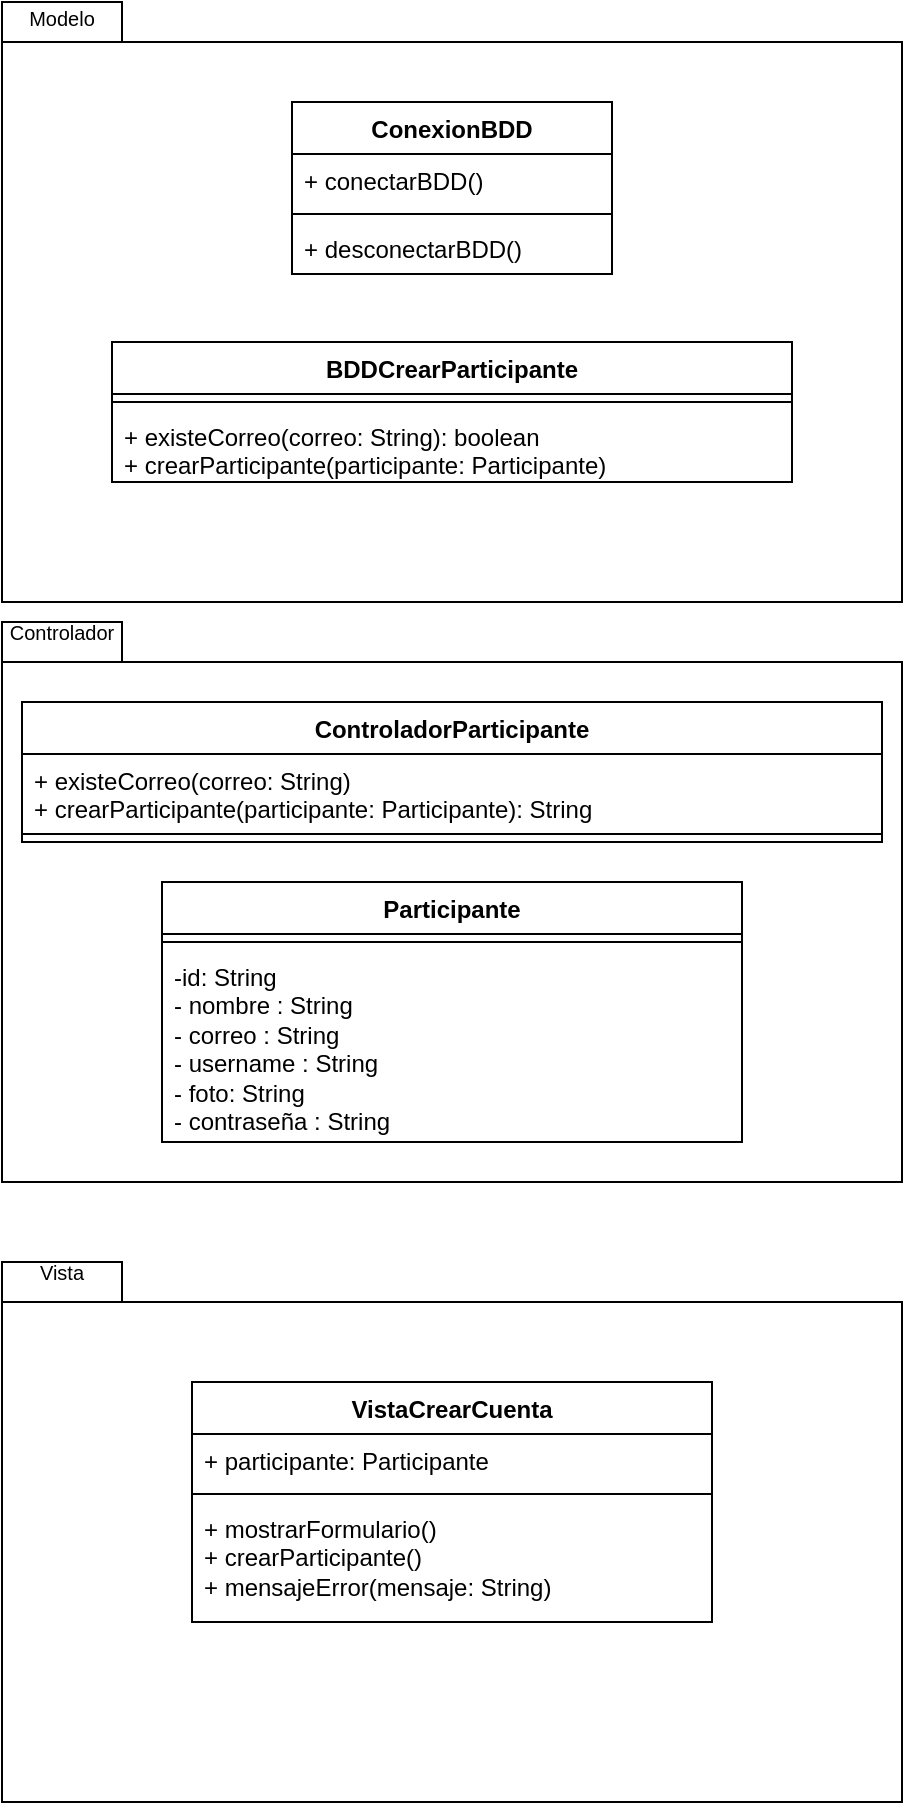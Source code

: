 <mxfile version="22.0.6" type="google">
  <diagram id="C5RBs43oDa-KdzZeNtuy" name="Page-1">
    <mxGraphModel grid="1" page="1" gridSize="10" guides="1" tooltips="1" connect="1" arrows="1" fold="1" pageScale="1" pageWidth="827" pageHeight="1169" math="0" shadow="0">
      <root>
        <mxCell id="WIyWlLk6GJQsqaUBKTNV-0" />
        <mxCell id="WIyWlLk6GJQsqaUBKTNV-1" parent="WIyWlLk6GJQsqaUBKTNV-0" />
        <mxCell id="m1pHEiOYZpdg6kw2jN30-0" value="" style="shape=folder;fontStyle=1;spacingTop=10;tabWidth=60;tabHeight=20;tabPosition=left;html=1;whiteSpace=wrap;" vertex="1" parent="WIyWlLk6GJQsqaUBKTNV-1">
          <mxGeometry x="50" y="30" width="450" height="300" as="geometry" />
        </mxCell>
        <mxCell id="m1pHEiOYZpdg6kw2jN30-1" value="ConexionBDD" style="swimlane;fontStyle=1;align=center;verticalAlign=top;childLayout=stackLayout;horizontal=1;startSize=26;horizontalStack=0;resizeParent=1;resizeParentMax=0;resizeLast=0;collapsible=1;marginBottom=0;whiteSpace=wrap;html=1;" vertex="1" parent="WIyWlLk6GJQsqaUBKTNV-1">
          <mxGeometry x="195" y="80" width="160" height="86" as="geometry" />
        </mxCell>
        <mxCell id="m1pHEiOYZpdg6kw2jN30-2" value="+ conectarBDD()" style="text;strokeColor=none;fillColor=none;align=left;verticalAlign=top;spacingLeft=4;spacingRight=4;overflow=hidden;rotatable=0;points=[[0,0.5],[1,0.5]];portConstraint=eastwest;whiteSpace=wrap;html=1;" vertex="1" parent="m1pHEiOYZpdg6kw2jN30-1">
          <mxGeometry y="26" width="160" height="26" as="geometry" />
        </mxCell>
        <mxCell id="m1pHEiOYZpdg6kw2jN30-3" value="" style="line;strokeWidth=1;fillColor=none;align=left;verticalAlign=middle;spacingTop=-1;spacingLeft=3;spacingRight=3;rotatable=0;labelPosition=right;points=[];portConstraint=eastwest;strokeColor=inherit;" vertex="1" parent="m1pHEiOYZpdg6kw2jN30-1">
          <mxGeometry y="52" width="160" height="8" as="geometry" />
        </mxCell>
        <mxCell id="m1pHEiOYZpdg6kw2jN30-4" value="+ desconectarBDD()" style="text;strokeColor=none;fillColor=none;align=left;verticalAlign=top;spacingLeft=4;spacingRight=4;overflow=hidden;rotatable=0;points=[[0,0.5],[1,0.5]];portConstraint=eastwest;whiteSpace=wrap;html=1;" vertex="1" parent="m1pHEiOYZpdg6kw2jN30-1">
          <mxGeometry y="60" width="160" height="26" as="geometry" />
        </mxCell>
        <mxCell id="m1pHEiOYZpdg6kw2jN30-5" value="BDDCrearParticipante" style="swimlane;fontStyle=1;align=center;verticalAlign=top;childLayout=stackLayout;horizontal=1;startSize=26;horizontalStack=0;resizeParent=1;resizeParentMax=0;resizeLast=0;collapsible=1;marginBottom=0;whiteSpace=wrap;html=1;" vertex="1" parent="WIyWlLk6GJQsqaUBKTNV-1">
          <mxGeometry x="105" y="200" width="340" height="70" as="geometry" />
        </mxCell>
        <mxCell id="m1pHEiOYZpdg6kw2jN30-6" value="" style="line;strokeWidth=1;fillColor=none;align=left;verticalAlign=middle;spacingTop=-1;spacingLeft=3;spacingRight=3;rotatable=0;labelPosition=right;points=[];portConstraint=eastwest;strokeColor=inherit;" vertex="1" parent="m1pHEiOYZpdg6kw2jN30-5">
          <mxGeometry y="26" width="340" height="8" as="geometry" />
        </mxCell>
        <mxCell id="m1pHEiOYZpdg6kw2jN30-7" value="+ existeCorreo(correo: String): boolean&lt;br&gt;+ crearParticipante(participante: Participante)" style="text;strokeColor=none;fillColor=none;align=left;verticalAlign=top;spacingLeft=4;spacingRight=4;overflow=hidden;rotatable=0;points=[[0,0.5],[1,0.5]];portConstraint=eastwest;whiteSpace=wrap;html=1;" vertex="1" parent="m1pHEiOYZpdg6kw2jN30-5">
          <mxGeometry y="34" width="340" height="36" as="geometry" />
        </mxCell>
        <mxCell id="m1pHEiOYZpdg6kw2jN30-8" value="" style="shape=folder;fontStyle=1;spacingTop=10;tabWidth=60;tabHeight=20;tabPosition=left;html=1;whiteSpace=wrap;" vertex="1" parent="WIyWlLk6GJQsqaUBKTNV-1">
          <mxGeometry x="50" y="340" width="450" height="280" as="geometry" />
        </mxCell>
        <mxCell id="m1pHEiOYZpdg6kw2jN30-9" value="&lt;font style=&quot;font-size: 10px;&quot;&gt;Controlador&lt;/font&gt;" style="text;html=1;strokeColor=none;fillColor=none;align=center;verticalAlign=middle;whiteSpace=wrap;rounded=0;" vertex="1" parent="WIyWlLk6GJQsqaUBKTNV-1">
          <mxGeometry x="50" y="330" width="60" height="30" as="geometry" />
        </mxCell>
        <mxCell id="m1pHEiOYZpdg6kw2jN30-10" value="ControladorParticipante" style="swimlane;fontStyle=1;align=center;verticalAlign=top;childLayout=stackLayout;horizontal=1;startSize=26;horizontalStack=0;resizeParent=1;resizeParentMax=0;resizeLast=0;collapsible=1;marginBottom=0;whiteSpace=wrap;html=1;" vertex="1" parent="WIyWlLk6GJQsqaUBKTNV-1">
          <mxGeometry x="60" y="380" width="430" height="70" as="geometry" />
        </mxCell>
        <mxCell id="m1pHEiOYZpdg6kw2jN30-11" value="+ existeCorreo(correo: String)&lt;br&gt;+ crearParticipante(participante: Participante): String" style="text;strokeColor=none;fillColor=none;align=left;verticalAlign=top;spacingLeft=4;spacingRight=4;overflow=hidden;rotatable=0;points=[[0,0.5],[1,0.5]];portConstraint=eastwest;whiteSpace=wrap;html=1;" vertex="1" parent="m1pHEiOYZpdg6kw2jN30-10">
          <mxGeometry y="26" width="430" height="36" as="geometry" />
        </mxCell>
        <mxCell id="m1pHEiOYZpdg6kw2jN30-12" value="" style="line;strokeWidth=1;fillColor=none;align=left;verticalAlign=middle;spacingTop=-1;spacingLeft=3;spacingRight=3;rotatable=0;labelPosition=right;points=[];portConstraint=eastwest;strokeColor=inherit;" vertex="1" parent="m1pHEiOYZpdg6kw2jN30-10">
          <mxGeometry y="62" width="430" height="8" as="geometry" />
        </mxCell>
        <mxCell id="m1pHEiOYZpdg6kw2jN30-13" value="" style="shape=folder;fontStyle=1;spacingTop=10;tabWidth=60;tabHeight=20;tabPosition=left;html=1;whiteSpace=wrap;" vertex="1" parent="WIyWlLk6GJQsqaUBKTNV-1">
          <mxGeometry x="50" y="660" width="450" height="270" as="geometry" />
        </mxCell>
        <mxCell id="m1pHEiOYZpdg6kw2jN30-14" value="&lt;font style=&quot;font-size: 10px;&quot;&gt;Vista&lt;/font&gt;" style="text;html=1;strokeColor=none;fillColor=none;align=center;verticalAlign=middle;whiteSpace=wrap;rounded=0;" vertex="1" parent="WIyWlLk6GJQsqaUBKTNV-1">
          <mxGeometry x="50" y="650" width="60" height="30" as="geometry" />
        </mxCell>
        <mxCell id="m1pHEiOYZpdg6kw2jN30-15" value="Participante" style="swimlane;fontStyle=1;align=center;verticalAlign=top;childLayout=stackLayout;horizontal=1;startSize=26;horizontalStack=0;resizeParent=1;resizeParentMax=0;resizeLast=0;collapsible=1;marginBottom=0;whiteSpace=wrap;html=1;" vertex="1" parent="WIyWlLk6GJQsqaUBKTNV-1">
          <mxGeometry x="130" y="470" width="290" height="130" as="geometry" />
        </mxCell>
        <mxCell id="m1pHEiOYZpdg6kw2jN30-16" value="" style="line;strokeWidth=1;fillColor=none;align=left;verticalAlign=middle;spacingTop=-1;spacingLeft=3;spacingRight=3;rotatable=0;labelPosition=right;points=[];portConstraint=eastwest;strokeColor=inherit;" vertex="1" parent="m1pHEiOYZpdg6kw2jN30-15">
          <mxGeometry y="26" width="290" height="8" as="geometry" />
        </mxCell>
        <mxCell id="m1pHEiOYZpdg6kw2jN30-17" value="-id: String&lt;br&gt;- nombre : String&lt;br&gt;- correo : String&lt;br&gt;- username : String&amp;nbsp;&lt;br&gt;- foto: String&lt;br&gt;- contraseña : String" style="text;strokeColor=none;fillColor=none;align=left;verticalAlign=top;spacingLeft=4;spacingRight=4;overflow=hidden;rotatable=0;points=[[0,0.5],[1,0.5]];portConstraint=eastwest;whiteSpace=wrap;html=1;" vertex="1" parent="m1pHEiOYZpdg6kw2jN30-15">
          <mxGeometry y="34" width="290" height="96" as="geometry" />
        </mxCell>
        <mxCell id="m1pHEiOYZpdg6kw2jN30-18" value="VistaCrearCuenta" style="swimlane;fontStyle=1;align=center;verticalAlign=top;childLayout=stackLayout;horizontal=1;startSize=26;horizontalStack=0;resizeParent=1;resizeParentMax=0;resizeLast=0;collapsible=1;marginBottom=0;whiteSpace=wrap;html=1;" vertex="1" parent="WIyWlLk6GJQsqaUBKTNV-1">
          <mxGeometry x="145" y="720" width="260" height="120" as="geometry" />
        </mxCell>
        <mxCell id="m1pHEiOYZpdg6kw2jN30-19" value="+ participante: Participante" style="text;strokeColor=none;fillColor=none;align=left;verticalAlign=top;spacingLeft=4;spacingRight=4;overflow=hidden;rotatable=0;points=[[0,0.5],[1,0.5]];portConstraint=eastwest;whiteSpace=wrap;html=1;" vertex="1" parent="m1pHEiOYZpdg6kw2jN30-18">
          <mxGeometry y="26" width="260" height="26" as="geometry" />
        </mxCell>
        <mxCell id="m1pHEiOYZpdg6kw2jN30-20" value="" style="line;strokeWidth=1;fillColor=none;align=left;verticalAlign=middle;spacingTop=-1;spacingLeft=3;spacingRight=3;rotatable=0;labelPosition=right;points=[];portConstraint=eastwest;strokeColor=inherit;" vertex="1" parent="m1pHEiOYZpdg6kw2jN30-18">
          <mxGeometry y="52" width="260" height="8" as="geometry" />
        </mxCell>
        <mxCell id="m1pHEiOYZpdg6kw2jN30-21" value="+ mostrarFormulario()&lt;br&gt;+ crearParticipante()&lt;br&gt;+ mensajeError(mensaje: String)" style="text;strokeColor=none;fillColor=none;align=left;verticalAlign=top;spacingLeft=4;spacingRight=4;overflow=hidden;rotatable=0;points=[[0,0.5],[1,0.5]];portConstraint=eastwest;whiteSpace=wrap;html=1;" vertex="1" parent="m1pHEiOYZpdg6kw2jN30-18">
          <mxGeometry y="60" width="260" height="60" as="geometry" />
        </mxCell>
        <mxCell id="m1pHEiOYZpdg6kw2jN30-22" value="&lt;font style=&quot;font-size: 10px;&quot;&gt;Modelo&lt;br&gt;&lt;br&gt;&lt;/font&gt;" style="text;html=1;strokeColor=none;fillColor=none;align=center;verticalAlign=middle;whiteSpace=wrap;rounded=0;" vertex="1" parent="WIyWlLk6GJQsqaUBKTNV-1">
          <mxGeometry x="50" y="30" width="60" height="30" as="geometry" />
        </mxCell>
      </root>
    </mxGraphModel>
  </diagram>
</mxfile>

